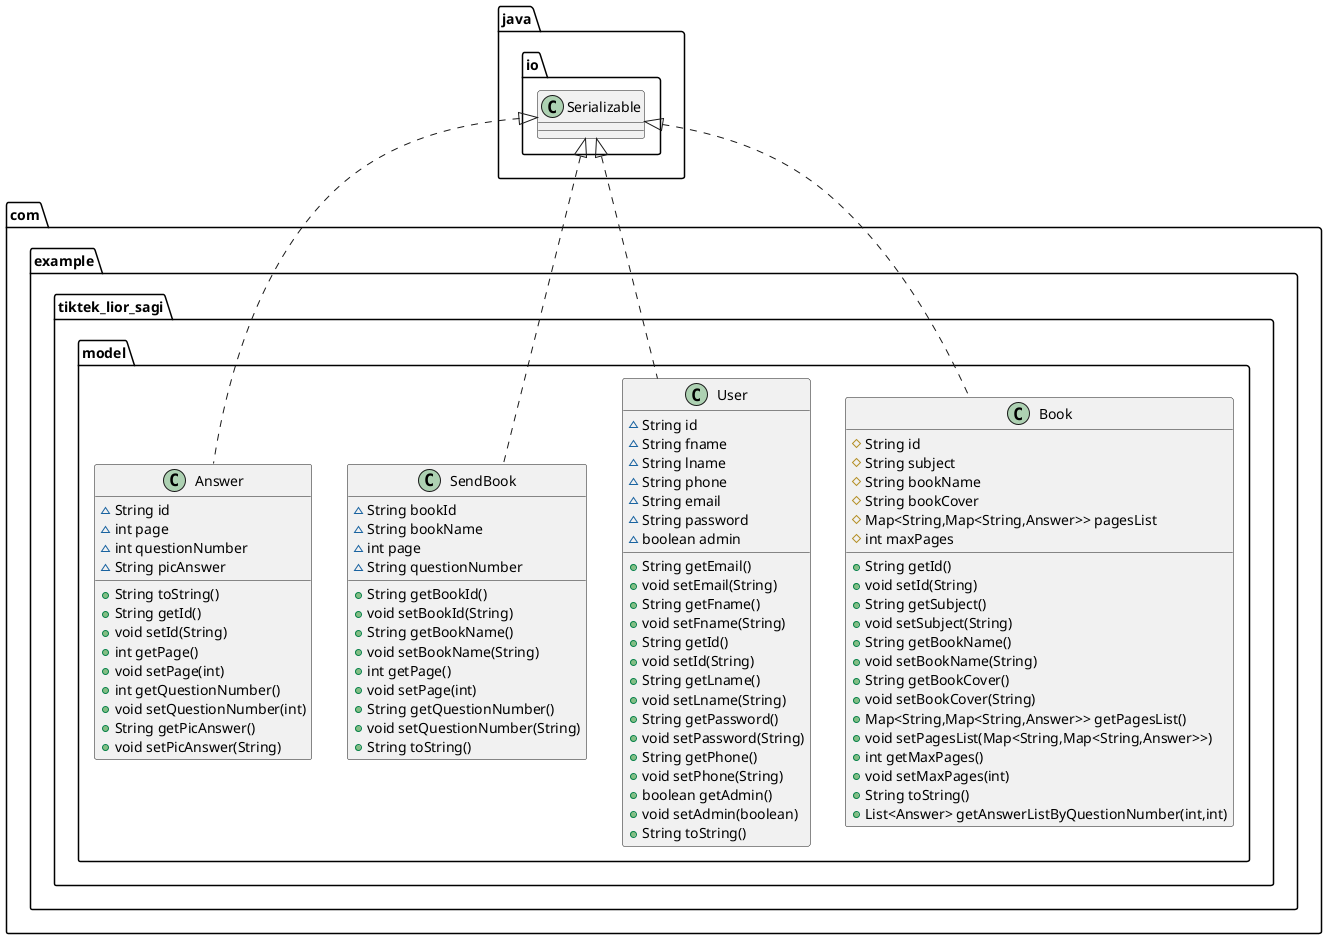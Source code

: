 @startuml
class com.example.tiktek_lior_sagi.model.Book {
# String id
# String subject
# String bookName
# String bookCover
# Map<String,Map<String,Answer>> pagesList
# int maxPages
+ String getId()
+ void setId(String)
+ String getSubject()
+ void setSubject(String)
+ String getBookName()
+ void setBookName(String)
+ String getBookCover()
+ void setBookCover(String)
+ Map<String,Map<String,Answer>> getPagesList()
+ void setPagesList(Map<String,Map<String,Answer>>)
+ int getMaxPages()
+ void setMaxPages(int)
+ String toString()
+ List<Answer> getAnswerListByQuestionNumber(int,int)
}


class com.example.tiktek_lior_sagi.model.User {
~ String id
~ String fname
~ String lname
~ String phone
~ String email
~ String password
~ boolean admin
+ String getEmail()
+ void setEmail(String)
+ String getFname()
+ void setFname(String)
+ String getId()
+ void setId(String)
+ String getLname()
+ void setLname(String)
+ String getPassword()
+ void setPassword(String)
+ String getPhone()
+ void setPhone(String)
+ boolean getAdmin()
+ void setAdmin(boolean)
+ String toString()
}


class com.example.tiktek_lior_sagi.model.SendBook {
~ String bookId
~ String bookName
~ int page
~ String questionNumber
+ String getBookId()
+ void setBookId(String)
+ String getBookName()
+ void setBookName(String)
+ int getPage()
+ void setPage(int)
+ String getQuestionNumber()
+ void setQuestionNumber(String)
+ String toString()
}


class com.example.tiktek_lior_sagi.model.Answer {
~ String id
~ int page
~ int questionNumber
~ String picAnswer
+ String toString()
+ String getId()
+ void setId(String)
+ int getPage()
+ void setPage(int)
+ int getQuestionNumber()
+ void setQuestionNumber(int)
+ String getPicAnswer()
+ void setPicAnswer(String)
}




java.io.Serializable <|.. com.example.tiktek_lior_sagi.model.Book
java.io.Serializable <|.. com.example.tiktek_lior_sagi.model.User
java.io.Serializable <|.. com.example.tiktek_lior_sagi.model.SendBook
java.io.Serializable <|.. com.example.tiktek_lior_sagi.model.Answer
@enduml